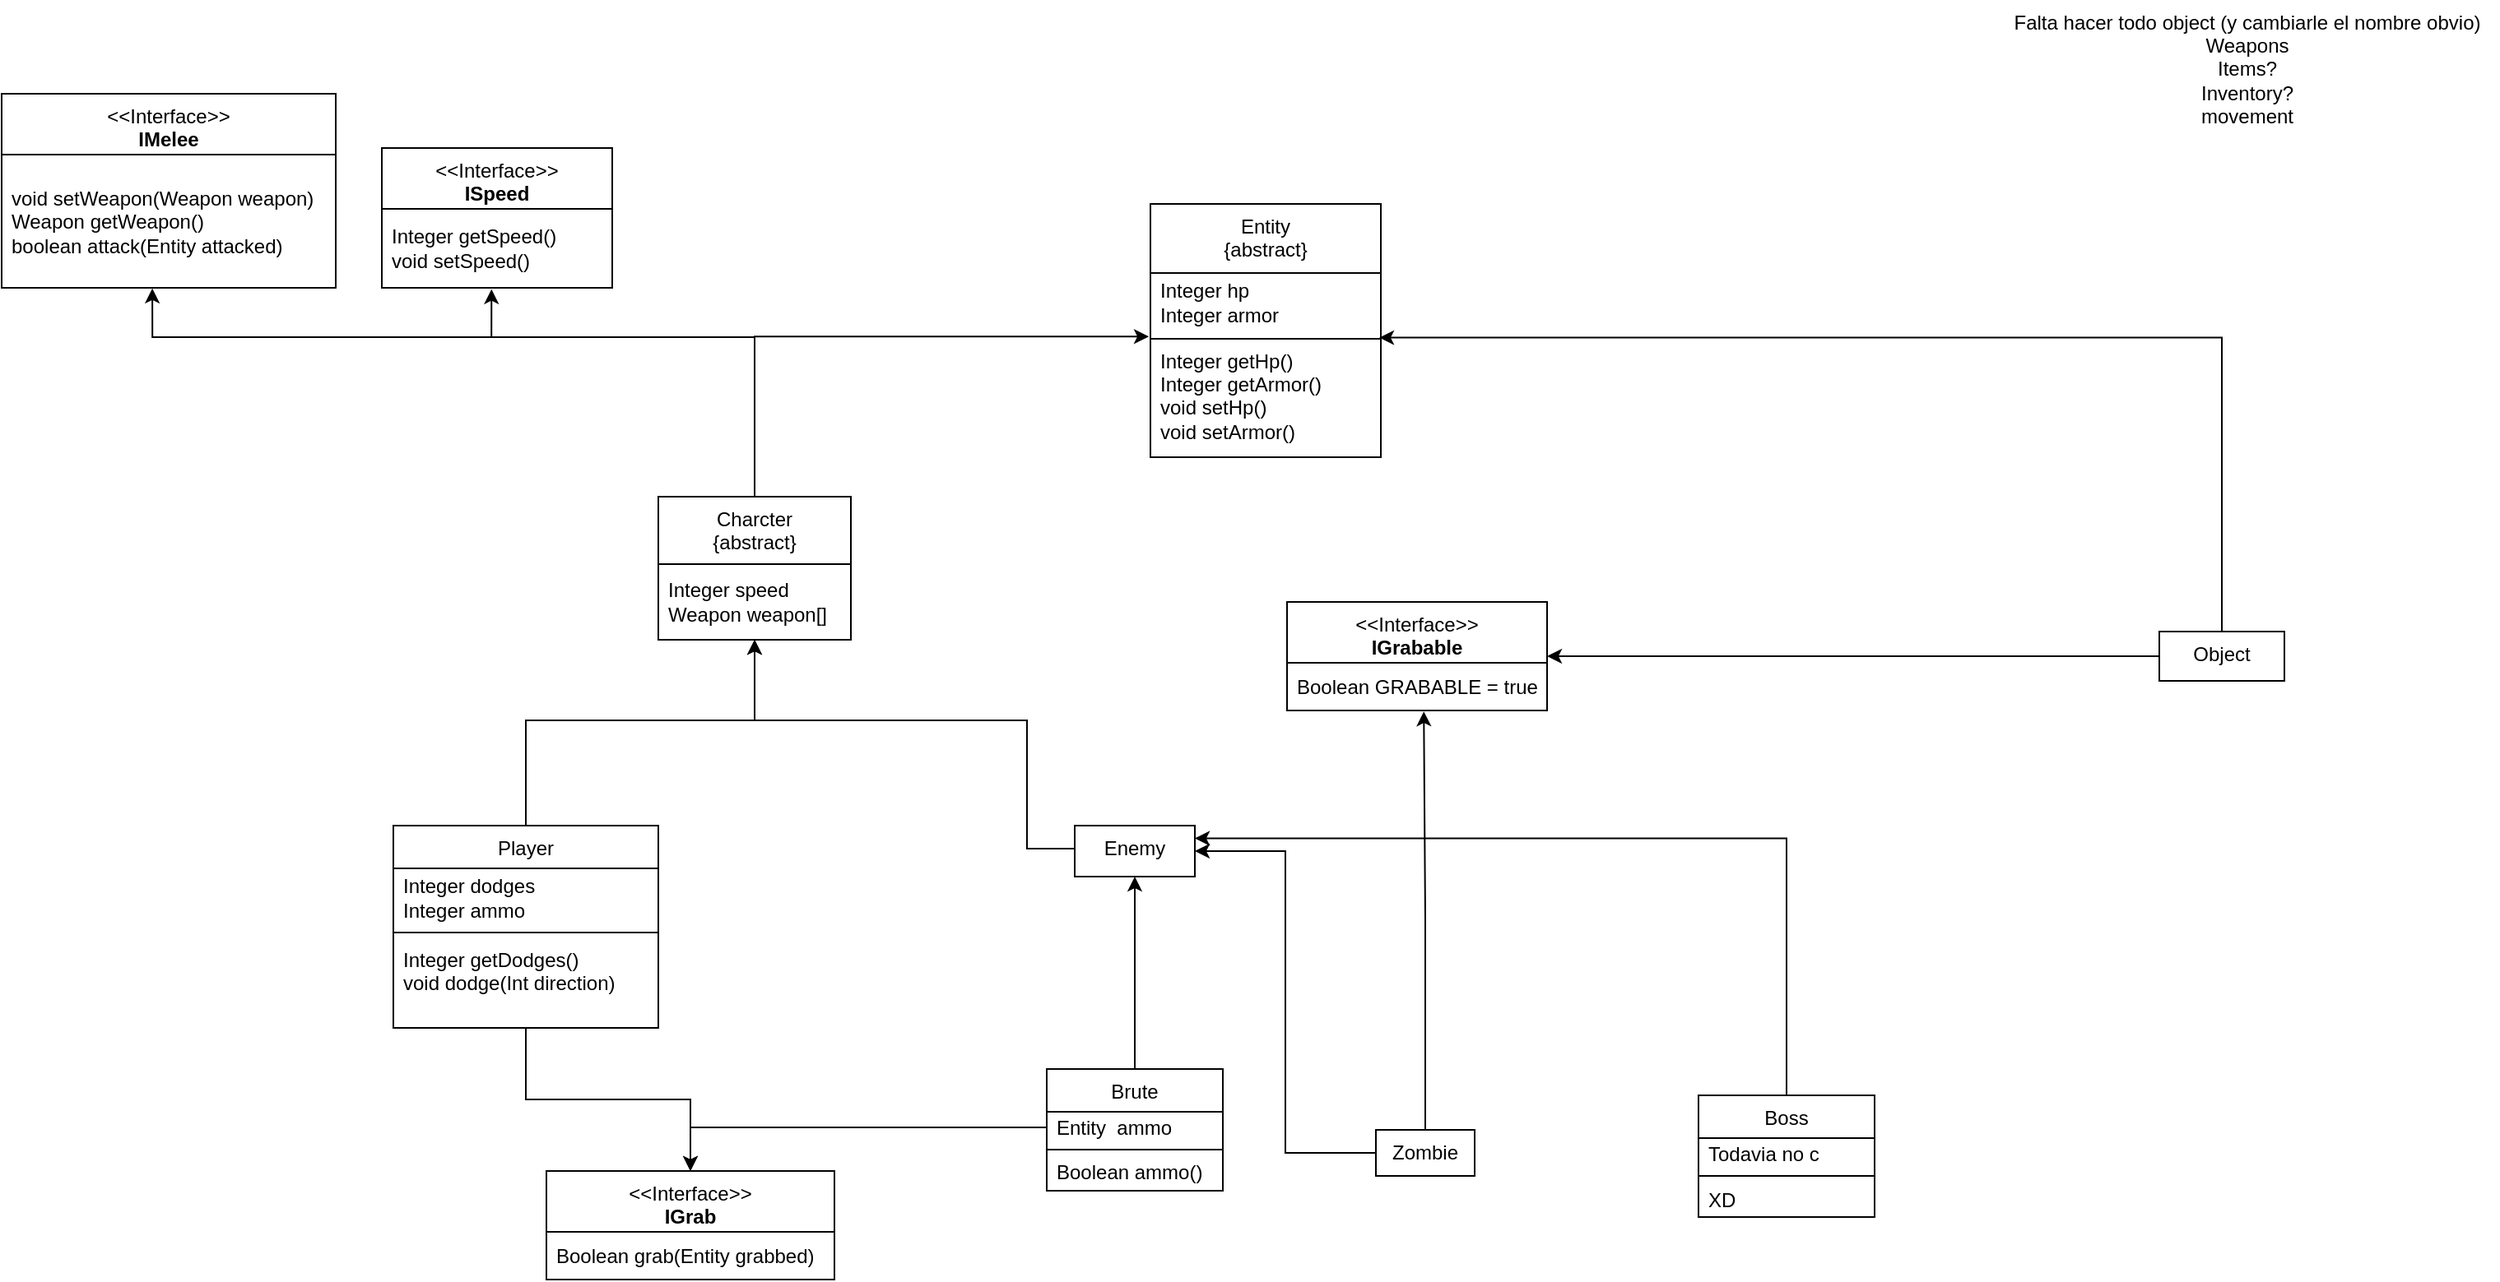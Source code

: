 <mxfile version="21.1.5" type="device">
  <diagram id="n1fRfw_mNvYcL5CdthL9" name="Page-1">
    <mxGraphModel dx="1789" dy="939" grid="0" gridSize="10" guides="1" tooltips="1" connect="1" arrows="1" fold="1" page="0" pageScale="1" pageWidth="850" pageHeight="1100" math="0" shadow="0">
      <root>
        <mxCell id="0" />
        <mxCell id="1" parent="0" />
        <mxCell id="qexwpPMsOOXEbb-Ds3SV-3" value="&lt;div&gt;Entity&lt;/div&gt;&lt;div&gt;{abstract}&lt;/div&gt;" style="swimlane;fontStyle=0;align=center;verticalAlign=top;childLayout=stackLayout;horizontal=1;startSize=42;horizontalStack=0;resizeParent=1;resizeParentMax=0;resizeLast=0;collapsible=0;marginBottom=0;html=1;whiteSpace=wrap;" vertex="1" parent="1">
          <mxGeometry x="180" y="-160" width="140" height="154" as="geometry" />
        </mxCell>
        <mxCell id="qexwpPMsOOXEbb-Ds3SV-7" value="Integer hp&lt;div&gt;Integer armor&lt;/div&gt;" style="text;html=1;strokeColor=none;fillColor=none;align=left;verticalAlign=middle;spacingLeft=4;spacingRight=4;overflow=hidden;rotatable=0;points=[[0,0.5],[1,0.5]];portConstraint=eastwest;whiteSpace=wrap;" vertex="1" parent="qexwpPMsOOXEbb-Ds3SV-3">
          <mxGeometry y="42" width="140" height="36" as="geometry" />
        </mxCell>
        <mxCell id="qexwpPMsOOXEbb-Ds3SV-8" value="" style="line;strokeWidth=1;fillColor=none;align=left;verticalAlign=middle;spacingTop=-1;spacingLeft=3;spacingRight=3;rotatable=0;labelPosition=right;points=[];portConstraint=eastwest;" vertex="1" parent="qexwpPMsOOXEbb-Ds3SV-3">
          <mxGeometry y="78" width="140" height="8" as="geometry" />
        </mxCell>
        <mxCell id="qexwpPMsOOXEbb-Ds3SV-10" value="&lt;div&gt;Integer getHp()&lt;/div&gt;&lt;div&gt;Integer getArmor()&lt;div&gt;void setHp()&lt;div&gt;void setArmor()&lt;/div&gt;&lt;/div&gt;&lt;/div&gt;&lt;div&gt;&lt;br&gt;&lt;/div&gt;" style="text;html=1;strokeColor=none;fillColor=none;align=left;verticalAlign=middle;spacingLeft=4;spacingRight=4;overflow=hidden;rotatable=0;points=[[0,0.5],[1,0.5]];portConstraint=eastwest;whiteSpace=wrap;" vertex="1" parent="qexwpPMsOOXEbb-Ds3SV-3">
          <mxGeometry y="86" width="140" height="68" as="geometry" />
        </mxCell>
        <mxCell id="qexwpPMsOOXEbb-Ds3SV-53" style="edgeStyle=orthogonalEdgeStyle;rounded=0;orthogonalLoop=1;jettySize=auto;html=1;entryX=0.476;entryY=1.018;entryDx=0;entryDy=0;entryPerimeter=0;" edge="1" parent="1" source="qexwpPMsOOXEbb-Ds3SV-18" target="qexwpPMsOOXEbb-Ds3SV-43">
          <mxGeometry relative="1" as="geometry">
            <mxPoint x="-298" y="132" as="targetPoint" />
            <Array as="points">
              <mxPoint x="-61" y="-79" />
              <mxPoint x="-221" y="-79" />
            </Array>
          </mxGeometry>
        </mxCell>
        <mxCell id="qexwpPMsOOXEbb-Ds3SV-54" style="edgeStyle=orthogonalEdgeStyle;rounded=0;orthogonalLoop=1;jettySize=auto;html=1;entryX=0.451;entryY=1.005;entryDx=0;entryDy=0;entryPerimeter=0;" edge="1" parent="1" source="qexwpPMsOOXEbb-Ds3SV-18" target="qexwpPMsOOXEbb-Ds3SV-45">
          <mxGeometry relative="1" as="geometry">
            <Array as="points">
              <mxPoint x="-61" y="-79" />
              <mxPoint x="-426" y="-79" />
            </Array>
          </mxGeometry>
        </mxCell>
        <mxCell id="qexwpPMsOOXEbb-Ds3SV-55" style="edgeStyle=orthogonalEdgeStyle;rounded=0;orthogonalLoop=1;jettySize=auto;html=1;entryX=-0.007;entryY=0.328;entryDx=0;entryDy=0;entryPerimeter=0;" edge="1" parent="1" source="qexwpPMsOOXEbb-Ds3SV-18" target="qexwpPMsOOXEbb-Ds3SV-8">
          <mxGeometry relative="1" as="geometry" />
        </mxCell>
        <mxCell id="qexwpPMsOOXEbb-Ds3SV-18" value="&lt;div&gt;Charcter&lt;/div&gt;&lt;div&gt;{abstract}&lt;/div&gt;" style="swimlane;fontStyle=0;align=center;verticalAlign=top;childLayout=stackLayout;horizontal=1;startSize=41;horizontalStack=0;resizeParent=1;resizeParentMax=0;resizeLast=0;collapsible=0;marginBottom=0;html=1;whiteSpace=wrap;" vertex="1" parent="1">
          <mxGeometry x="-119" y="18" width="117" height="87" as="geometry" />
        </mxCell>
        <mxCell id="qexwpPMsOOXEbb-Ds3SV-19" value="&lt;div&gt;Integer speed&lt;/div&gt;&lt;div&gt;&lt;div&gt;Weapon weapon[]&lt;/div&gt;&lt;/div&gt;" style="text;html=1;strokeColor=none;fillColor=none;align=left;verticalAlign=middle;spacingLeft=4;spacingRight=4;overflow=hidden;rotatable=0;points=[[0,0.5],[1,0.5]];portConstraint=eastwest;whiteSpace=wrap;" vertex="1" parent="qexwpPMsOOXEbb-Ds3SV-18">
          <mxGeometry y="41" width="117" height="46" as="geometry" />
        </mxCell>
        <mxCell id="qexwpPMsOOXEbb-Ds3SV-56" style="edgeStyle=orthogonalEdgeStyle;rounded=0;orthogonalLoop=1;jettySize=auto;html=1;entryX=0.993;entryY=0.414;entryDx=0;entryDy=0;entryPerimeter=0;" edge="1" parent="1" source="qexwpPMsOOXEbb-Ds3SV-25" target="qexwpPMsOOXEbb-Ds3SV-8">
          <mxGeometry relative="1" as="geometry" />
        </mxCell>
        <mxCell id="qexwpPMsOOXEbb-Ds3SV-72" style="edgeStyle=orthogonalEdgeStyle;rounded=0;orthogonalLoop=1;jettySize=auto;html=1;entryX=1;entryY=0.5;entryDx=0;entryDy=0;" edge="1" parent="1" source="qexwpPMsOOXEbb-Ds3SV-25" target="qexwpPMsOOXEbb-Ds3SV-66">
          <mxGeometry relative="1" as="geometry">
            <Array as="points">
              <mxPoint x="487" y="115" />
              <mxPoint x="487" y="115" />
            </Array>
          </mxGeometry>
        </mxCell>
        <mxCell id="qexwpPMsOOXEbb-Ds3SV-25" value="Object" style="swimlane;fontStyle=0;align=center;verticalAlign=top;childLayout=stackLayout;horizontal=1;startSize=22;horizontalStack=0;resizeParent=1;resizeParentMax=0;resizeLast=0;collapsible=0;marginBottom=0;html=1;whiteSpace=wrap;strokeColor=default;swimlaneLine=0;" vertex="1" parent="1">
          <mxGeometry x="793" y="100" width="76" height="30" as="geometry" />
        </mxCell>
        <mxCell id="qexwpPMsOOXEbb-Ds3SV-27" value="" style="line;strokeWidth=1;fillColor=none;align=left;verticalAlign=middle;spacingTop=-1;spacingLeft=3;spacingRight=3;rotatable=0;labelPosition=right;points=[];portConstraint=eastwest;strokeColor=none;" vertex="1" parent="qexwpPMsOOXEbb-Ds3SV-25">
          <mxGeometry y="22" width="76" height="8" as="geometry" />
        </mxCell>
        <mxCell id="qexwpPMsOOXEbb-Ds3SV-36" value="&amp;lt;&amp;lt;Interface&amp;gt;&amp;gt;&lt;br&gt;&lt;b&gt;ISpeed&lt;/b&gt;&lt;br&gt;" style="swimlane;fontStyle=0;align=center;verticalAlign=top;childLayout=stackLayout;horizontal=1;startSize=37;horizontalStack=0;resizeParent=1;resizeParentMax=0;resizeLast=0;collapsible=0;marginBottom=0;html=1;whiteSpace=wrap;" vertex="1" parent="1">
          <mxGeometry x="-287" y="-194" width="140" height="85" as="geometry" />
        </mxCell>
        <mxCell id="qexwpPMsOOXEbb-Ds3SV-43" value="&lt;div&gt;Integer getSpeed()&lt;/div&gt;&lt;div&gt;&lt;div&gt;void setSpeed()&lt;/div&gt;&lt;/div&gt;" style="text;html=1;strokeColor=none;fillColor=none;align=left;verticalAlign=middle;spacingLeft=4;spacingRight=4;overflow=hidden;rotatable=0;points=[[0,0.5],[1,0.5]];portConstraint=eastwest;whiteSpace=wrap;" vertex="1" parent="qexwpPMsOOXEbb-Ds3SV-36">
          <mxGeometry y="37" width="140" height="48" as="geometry" />
        </mxCell>
        <mxCell id="qexwpPMsOOXEbb-Ds3SV-44" value="&amp;lt;&amp;lt;Interface&amp;gt;&amp;gt;&lt;br&gt;&lt;b&gt;IMelee&lt;/b&gt;" style="swimlane;fontStyle=0;align=center;verticalAlign=top;childLayout=stackLayout;horizontal=1;startSize=37;horizontalStack=0;resizeParent=1;resizeParentMax=0;resizeLast=0;collapsible=0;marginBottom=0;html=1;whiteSpace=wrap;" vertex="1" parent="1">
          <mxGeometry x="-518" y="-227" width="203" height="118" as="geometry" />
        </mxCell>
        <mxCell id="qexwpPMsOOXEbb-Ds3SV-45" value="&lt;br&gt;&lt;div&gt;&lt;/div&gt;&lt;div&gt;void setWeapon(Weapon weapon)&lt;/div&gt;&lt;div&gt;&lt;div&gt;&lt;div&gt;Weapon getWeapon()&lt;/div&gt;&lt;/div&gt;&lt;/div&gt;&lt;div&gt;boolean attack(Entity attacked)&lt;/div&gt;&lt;br&gt;" style="text;html=1;strokeColor=none;fillColor=none;align=left;verticalAlign=middle;spacingLeft=4;spacingRight=4;overflow=hidden;rotatable=0;points=[[0,0.5],[1,0.5]];portConstraint=eastwest;whiteSpace=wrap;" vertex="1" parent="qexwpPMsOOXEbb-Ds3SV-44">
          <mxGeometry y="37" width="203" height="81" as="geometry" />
        </mxCell>
        <mxCell id="qexwpPMsOOXEbb-Ds3SV-52" style="edgeStyle=orthogonalEdgeStyle;rounded=0;orthogonalLoop=1;jettySize=auto;html=1;entryX=0.5;entryY=1;entryDx=0;entryDy=0;" edge="1" parent="1" source="qexwpPMsOOXEbb-Ds3SV-46" target="qexwpPMsOOXEbb-Ds3SV-18">
          <mxGeometry relative="1" as="geometry">
            <Array as="points">
              <mxPoint x="-199" y="154" />
              <mxPoint x="-61" y="154" />
            </Array>
          </mxGeometry>
        </mxCell>
        <mxCell id="qexwpPMsOOXEbb-Ds3SV-65" style="edgeStyle=orthogonalEdgeStyle;rounded=0;orthogonalLoop=1;jettySize=auto;html=1;" edge="1" parent="1" source="qexwpPMsOOXEbb-Ds3SV-46" target="qexwpPMsOOXEbb-Ds3SV-63">
          <mxGeometry relative="1" as="geometry" />
        </mxCell>
        <mxCell id="qexwpPMsOOXEbb-Ds3SV-46" value="Player" style="swimlane;fontStyle=0;align=center;verticalAlign=top;childLayout=stackLayout;horizontal=1;startSize=26;horizontalStack=0;resizeParent=1;resizeParentMax=0;resizeLast=0;collapsible=0;marginBottom=0;html=1;whiteSpace=wrap;" vertex="1" parent="1">
          <mxGeometry x="-280" y="218" width="161" height="123" as="geometry" />
        </mxCell>
        <mxCell id="qexwpPMsOOXEbb-Ds3SV-47" value="&lt;div&gt;Integer dodges&lt;/div&gt;&lt;div&gt;Integer ammo&lt;/div&gt;" style="text;html=1;strokeColor=none;fillColor=none;align=left;verticalAlign=middle;spacingLeft=4;spacingRight=4;overflow=hidden;rotatable=0;points=[[0,0.5],[1,0.5]];portConstraint=eastwest;whiteSpace=wrap;" vertex="1" parent="qexwpPMsOOXEbb-Ds3SV-46">
          <mxGeometry y="26" width="161" height="35" as="geometry" />
        </mxCell>
        <mxCell id="qexwpPMsOOXEbb-Ds3SV-48" value="" style="line;strokeWidth=1;fillColor=none;align=left;verticalAlign=middle;spacingTop=-1;spacingLeft=3;spacingRight=3;rotatable=0;labelPosition=right;points=[];portConstraint=eastwest;" vertex="1" parent="qexwpPMsOOXEbb-Ds3SV-46">
          <mxGeometry y="61" width="161" height="8" as="geometry" />
        </mxCell>
        <mxCell id="qexwpPMsOOXEbb-Ds3SV-49" value="&lt;div&gt;Integer getDodges()&lt;/div&gt;&lt;div&gt;void dodge(Int direction)&lt;/div&gt;&lt;div&gt;&lt;br&gt;&lt;/div&gt;" style="text;html=1;strokeColor=none;fillColor=none;align=left;verticalAlign=middle;spacingLeft=4;spacingRight=4;overflow=hidden;rotatable=0;points=[[0,0.5],[1,0.5]];portConstraint=eastwest;whiteSpace=wrap;" vertex="1" parent="qexwpPMsOOXEbb-Ds3SV-46">
          <mxGeometry y="69" width="161" height="54" as="geometry" />
        </mxCell>
        <mxCell id="qexwpPMsOOXEbb-Ds3SV-62" style="edgeStyle=orthogonalEdgeStyle;rounded=0;orthogonalLoop=1;jettySize=auto;html=1;entryX=0.5;entryY=1;entryDx=0;entryDy=0;exitX=0;exitY=0.5;exitDx=0;exitDy=0;" edge="1" parent="1" source="qexwpPMsOOXEbb-Ds3SV-57" target="qexwpPMsOOXEbb-Ds3SV-18">
          <mxGeometry relative="1" as="geometry">
            <Array as="points">
              <mxPoint x="134" y="232" />
              <mxPoint x="105" y="232" />
              <mxPoint x="105" y="154" />
              <mxPoint x="-61" y="154" />
            </Array>
          </mxGeometry>
        </mxCell>
        <mxCell id="qexwpPMsOOXEbb-Ds3SV-57" value="Enemy" style="swimlane;fontStyle=0;align=center;verticalAlign=top;childLayout=stackLayout;horizontal=1;startSize=26;horizontalStack=0;resizeParent=1;resizeParentMax=0;resizeLast=0;collapsible=0;marginBottom=0;html=1;whiteSpace=wrap;swimlaneLine=0;" vertex="1" parent="1">
          <mxGeometry x="134" y="218" width="73" height="31" as="geometry" />
        </mxCell>
        <mxCell id="qexwpPMsOOXEbb-Ds3SV-63" value="&amp;lt;&amp;lt;Interface&amp;gt;&amp;gt;&lt;br&gt;&lt;b&gt;IGrab&lt;/b&gt;" style="swimlane;fontStyle=0;align=center;verticalAlign=top;childLayout=stackLayout;horizontal=1;startSize=37;horizontalStack=0;resizeParent=1;resizeParentMax=0;resizeLast=0;collapsible=0;marginBottom=0;html=1;whiteSpace=wrap;" vertex="1" parent="1">
          <mxGeometry x="-187" y="428" width="175" height="66" as="geometry" />
        </mxCell>
        <mxCell id="qexwpPMsOOXEbb-Ds3SV-64" value="Boolean grab(Entity grabbed)" style="text;html=1;strokeColor=none;fillColor=none;align=left;verticalAlign=middle;spacingLeft=4;spacingRight=4;overflow=hidden;rotatable=0;points=[[0,0.5],[1,0.5]];portConstraint=eastwest;whiteSpace=wrap;" vertex="1" parent="qexwpPMsOOXEbb-Ds3SV-63">
          <mxGeometry y="37" width="175" height="29" as="geometry" />
        </mxCell>
        <mxCell id="qexwpPMsOOXEbb-Ds3SV-66" value="&amp;lt;&amp;lt;Interface&amp;gt;&amp;gt;&lt;br&gt;&lt;b&gt;IGrabable&lt;/b&gt;" style="swimlane;fontStyle=0;align=center;verticalAlign=top;childLayout=stackLayout;horizontal=1;startSize=37;horizontalStack=0;resizeParent=1;resizeParentMax=0;resizeLast=0;collapsible=0;marginBottom=0;html=1;whiteSpace=wrap;" vertex="1" parent="1">
          <mxGeometry x="263" y="82" width="158" height="66" as="geometry" />
        </mxCell>
        <mxCell id="qexwpPMsOOXEbb-Ds3SV-67" value="Boolean GRABABLE = true" style="text;html=1;strokeColor=none;fillColor=none;align=left;verticalAlign=middle;spacingLeft=4;spacingRight=4;overflow=hidden;rotatable=0;points=[[0,0.5],[1,0.5]];portConstraint=eastwest;whiteSpace=wrap;" vertex="1" parent="qexwpPMsOOXEbb-Ds3SV-66">
          <mxGeometry y="37" width="158" height="29" as="geometry" />
        </mxCell>
        <mxCell id="qexwpPMsOOXEbb-Ds3SV-93" style="edgeStyle=orthogonalEdgeStyle;rounded=0;orthogonalLoop=1;jettySize=auto;html=1;entryX=1;entryY=0.5;entryDx=0;entryDy=0;" edge="1" parent="1" source="qexwpPMsOOXEbb-Ds3SV-73" target="qexwpPMsOOXEbb-Ds3SV-57">
          <mxGeometry relative="1" as="geometry" />
        </mxCell>
        <mxCell id="qexwpPMsOOXEbb-Ds3SV-94" style="edgeStyle=orthogonalEdgeStyle;rounded=0;orthogonalLoop=1;jettySize=auto;html=1;entryX=0.526;entryY=1.02;entryDx=0;entryDy=0;entryPerimeter=0;" edge="1" parent="1" source="qexwpPMsOOXEbb-Ds3SV-73" target="qexwpPMsOOXEbb-Ds3SV-67">
          <mxGeometry relative="1" as="geometry" />
        </mxCell>
        <mxCell id="qexwpPMsOOXEbb-Ds3SV-73" value="Zombie" style="swimlane;fontStyle=0;align=center;verticalAlign=top;childLayout=stackLayout;horizontal=1;startSize=26;horizontalStack=0;resizeParent=1;resizeParentMax=0;resizeLast=0;collapsible=0;marginBottom=0;html=1;whiteSpace=wrap;swimlaneLine=0;" vertex="1" parent="1">
          <mxGeometry x="317" y="403" width="60" height="28" as="geometry" />
        </mxCell>
        <mxCell id="qexwpPMsOOXEbb-Ds3SV-84" style="edgeStyle=orthogonalEdgeStyle;rounded=0;orthogonalLoop=1;jettySize=auto;html=1;entryX=0.5;entryY=1;entryDx=0;entryDy=0;" edge="1" parent="1" source="qexwpPMsOOXEbb-Ds3SV-78" target="qexwpPMsOOXEbb-Ds3SV-57">
          <mxGeometry relative="1" as="geometry" />
        </mxCell>
        <mxCell id="qexwpPMsOOXEbb-Ds3SV-78" value="Brute" style="swimlane;fontStyle=0;align=center;verticalAlign=top;childLayout=stackLayout;horizontal=1;startSize=26;horizontalStack=0;resizeParent=1;resizeParentMax=0;resizeLast=0;collapsible=0;marginBottom=0;html=1;whiteSpace=wrap;" vertex="1" parent="1">
          <mxGeometry x="117" y="366" width="107" height="74" as="geometry" />
        </mxCell>
        <mxCell id="qexwpPMsOOXEbb-Ds3SV-79" value="Entity&amp;nbsp; ammo" style="text;html=1;strokeColor=none;fillColor=none;align=left;verticalAlign=middle;spacingLeft=4;spacingRight=4;overflow=hidden;rotatable=0;points=[[0,0.5],[1,0.5]];portConstraint=eastwest;whiteSpace=wrap;" vertex="1" parent="qexwpPMsOOXEbb-Ds3SV-78">
          <mxGeometry y="26" width="107" height="19" as="geometry" />
        </mxCell>
        <mxCell id="qexwpPMsOOXEbb-Ds3SV-80" value="" style="line;strokeWidth=1;fillColor=none;align=left;verticalAlign=middle;spacingTop=-1;spacingLeft=3;spacingRight=3;rotatable=0;labelPosition=right;points=[];portConstraint=eastwest;" vertex="1" parent="qexwpPMsOOXEbb-Ds3SV-78">
          <mxGeometry y="45" width="107" height="8" as="geometry" />
        </mxCell>
        <mxCell id="qexwpPMsOOXEbb-Ds3SV-81" value="&lt;div&gt;Boolean ammo()&lt;/div&gt;&lt;div&gt;&lt;br&gt;&lt;/div&gt;" style="text;html=1;strokeColor=none;fillColor=none;align=left;verticalAlign=middle;spacingLeft=4;spacingRight=4;overflow=hidden;rotatable=0;points=[[0,0.5],[1,0.5]];portConstraint=eastwest;whiteSpace=wrap;" vertex="1" parent="qexwpPMsOOXEbb-Ds3SV-78">
          <mxGeometry y="53" width="107" height="21" as="geometry" />
        </mxCell>
        <mxCell id="qexwpPMsOOXEbb-Ds3SV-87" style="edgeStyle=orthogonalEdgeStyle;rounded=0;orthogonalLoop=1;jettySize=auto;html=1;" edge="1" parent="1" source="qexwpPMsOOXEbb-Ds3SV-79" target="qexwpPMsOOXEbb-Ds3SV-63">
          <mxGeometry relative="1" as="geometry" />
        </mxCell>
        <mxCell id="qexwpPMsOOXEbb-Ds3SV-92" style="edgeStyle=orthogonalEdgeStyle;rounded=0;orthogonalLoop=1;jettySize=auto;html=1;entryX=1;entryY=0.25;entryDx=0;entryDy=0;exitX=0.5;exitY=0;exitDx=0;exitDy=0;" edge="1" parent="1" source="qexwpPMsOOXEbb-Ds3SV-88" target="qexwpPMsOOXEbb-Ds3SV-57">
          <mxGeometry relative="1" as="geometry">
            <mxPoint x="328" y="211" as="targetPoint" />
          </mxGeometry>
        </mxCell>
        <mxCell id="qexwpPMsOOXEbb-Ds3SV-88" value="Boss" style="swimlane;fontStyle=0;align=center;verticalAlign=top;childLayout=stackLayout;horizontal=1;startSize=26;horizontalStack=0;resizeParent=1;resizeParentMax=0;resizeLast=0;collapsible=0;marginBottom=0;html=1;whiteSpace=wrap;" vertex="1" parent="1">
          <mxGeometry x="513" y="382" width="107" height="74" as="geometry" />
        </mxCell>
        <mxCell id="qexwpPMsOOXEbb-Ds3SV-89" value="Todavia no c" style="text;html=1;strokeColor=none;fillColor=none;align=left;verticalAlign=middle;spacingLeft=4;spacingRight=4;overflow=hidden;rotatable=0;points=[[0,0.5],[1,0.5]];portConstraint=eastwest;whiteSpace=wrap;" vertex="1" parent="qexwpPMsOOXEbb-Ds3SV-88">
          <mxGeometry y="26" width="107" height="19" as="geometry" />
        </mxCell>
        <mxCell id="qexwpPMsOOXEbb-Ds3SV-90" value="" style="line;strokeWidth=1;fillColor=none;align=left;verticalAlign=middle;spacingTop=-1;spacingLeft=3;spacingRight=3;rotatable=0;labelPosition=right;points=[];portConstraint=eastwest;" vertex="1" parent="qexwpPMsOOXEbb-Ds3SV-88">
          <mxGeometry y="45" width="107" height="8" as="geometry" />
        </mxCell>
        <mxCell id="qexwpPMsOOXEbb-Ds3SV-91" value="XD" style="text;html=1;strokeColor=none;fillColor=none;align=left;verticalAlign=middle;spacingLeft=4;spacingRight=4;overflow=hidden;rotatable=0;points=[[0,0.5],[1,0.5]];portConstraint=eastwest;whiteSpace=wrap;" vertex="1" parent="qexwpPMsOOXEbb-Ds3SV-88">
          <mxGeometry y="53" width="107" height="21" as="geometry" />
        </mxCell>
        <mxCell id="qexwpPMsOOXEbb-Ds3SV-95" value="&lt;div&gt;Falta hacer todo object (y cambiarle el nombre obvio)&lt;/div&gt;&lt;div&gt;Weapons&lt;/div&gt;&lt;div&gt;Items?&lt;/div&gt;&lt;div&gt;Inventory?&lt;/div&gt;&lt;div&gt;movement&lt;br&gt;&lt;/div&gt;" style="text;html=1;align=center;verticalAlign=middle;resizable=0;points=[];autosize=1;strokeColor=none;fillColor=none;" vertex="1" parent="1">
          <mxGeometry x="692" y="-284" width="307" height="84" as="geometry" />
        </mxCell>
      </root>
    </mxGraphModel>
  </diagram>
</mxfile>
